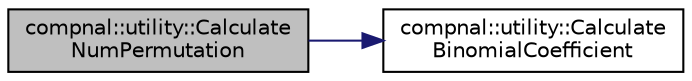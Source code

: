digraph "compnal::utility::CalculateNumPermutation"
{
 // INTERACTIVE_SVG=YES
 // LATEX_PDF_SIZE
  edge [fontname="Helvetica",fontsize="10",labelfontname="Helvetica",labelfontsize="10"];
  node [fontname="Helvetica",fontsize="10",shape=record];
  rankdir="LR";
  Node1 [label="compnal::utility::Calculate\lNumPermutation",height=0.2,width=0.4,color="black", fillcolor="grey75", style="filled", fontcolor="black",tooltip="Calculate the number of permutations from list.   For example, all the possible permutations for {1,..."];
  Node1 -> Node2 [color="midnightblue",fontsize="10",style="solid",fontname="Helvetica"];
  Node2 [label="compnal::utility::Calculate\lBinomialCoefficient",height=0.2,width=0.4,color="black", fillcolor="white", style="filled",URL="$d8/db7/namespacecompnal_1_1utility.html#ad5998331a6095cfe0d7e1c4d3e9de658",tooltip="Calculate binomial coefficient."];
}
